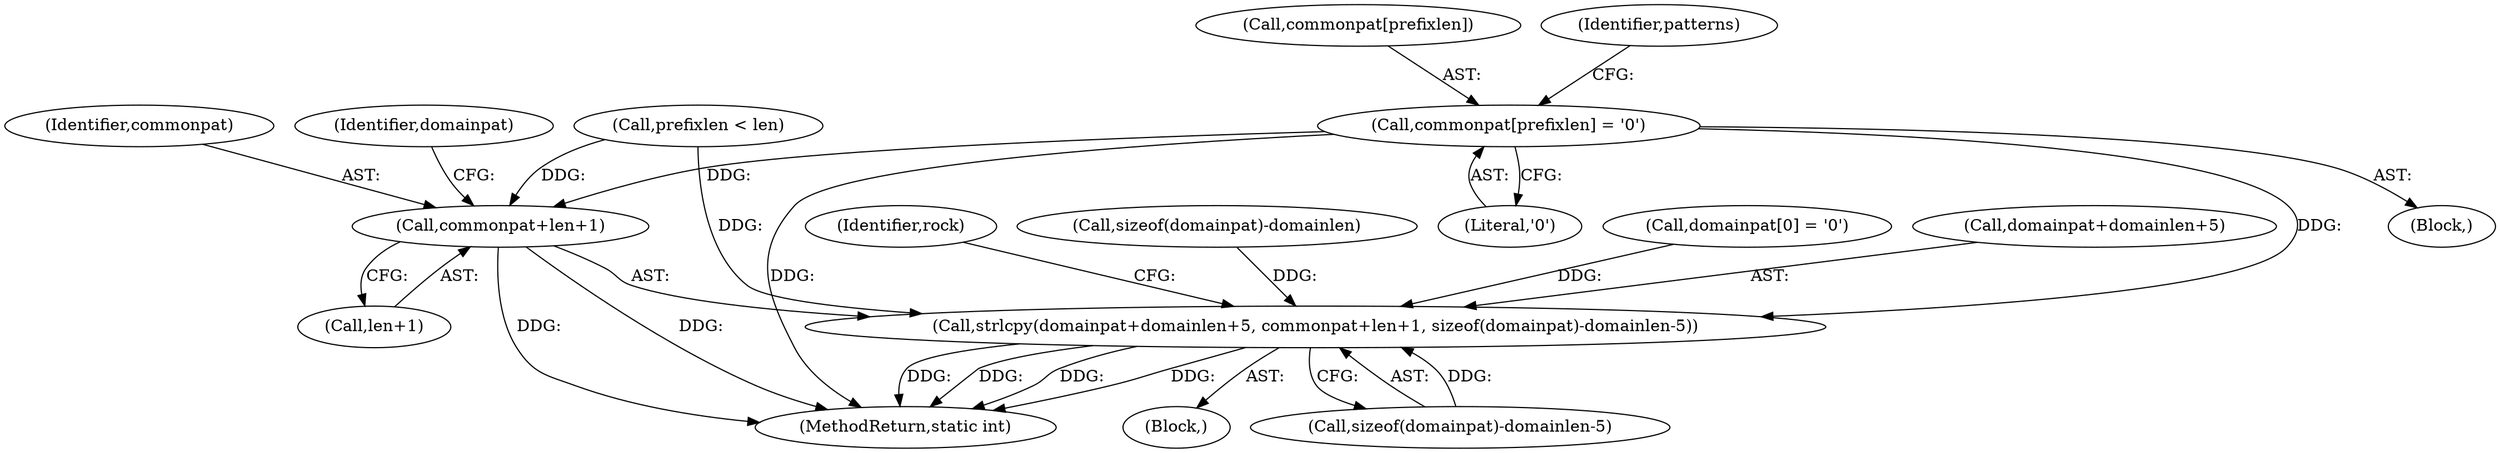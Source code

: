 digraph "0_cyrus-imapd_6bd33275368edfa71ae117de895488584678ac79@array" {
"1000403" [label="(Call,commonpat[prefixlen] = '\0')"];
"1000650" [label="(Call,strlcpy(domainpat+domainlen+5, commonpat+len+1, sizeof(domainpat)-domainlen-5))"];
"1000656" [label="(Call,commonpat+len+1)"];
"1000403" [label="(Call,commonpat[prefixlen] = '\0')"];
"1000651" [label="(Call,domainpat+domainlen+5)"];
"1000669" [label="(Identifier,rock)"];
"1000404" [label="(Call,commonpat[prefixlen])"];
"1000407" [label="(Literal,'\0')"];
"1000656" [label="(Call,commonpat+len+1)"];
"1000131" [label="(Block,)"];
"1000640" [label="(Block,)"];
"1000646" [label="(Call,sizeof(domainpat)-domainlen)"];
"1000650" [label="(Call,strlcpy(domainpat+domainlen+5, commonpat+len+1, sizeof(domainpat)-domainlen-5))"];
"1000657" [label="(Identifier,commonpat)"];
"1000663" [label="(Identifier,domainpat)"];
"1000236" [label="(Call,domainpat[0] = '\0')"];
"1000661" [label="(Call,sizeof(domainpat)-domainlen-5)"];
"1000658" [label="(Call,len+1)"];
"1000626" [label="(Call,prefixlen < len)"];
"1000772" [label="(MethodReturn,static int)"];
"1000411" [label="(Identifier,patterns)"];
"1000403" -> "1000131"  [label="AST: "];
"1000403" -> "1000407"  [label="CFG: "];
"1000404" -> "1000403"  [label="AST: "];
"1000407" -> "1000403"  [label="AST: "];
"1000411" -> "1000403"  [label="CFG: "];
"1000403" -> "1000772"  [label="DDG: "];
"1000403" -> "1000650"  [label="DDG: "];
"1000403" -> "1000656"  [label="DDG: "];
"1000650" -> "1000640"  [label="AST: "];
"1000650" -> "1000661"  [label="CFG: "];
"1000651" -> "1000650"  [label="AST: "];
"1000656" -> "1000650"  [label="AST: "];
"1000661" -> "1000650"  [label="AST: "];
"1000669" -> "1000650"  [label="CFG: "];
"1000650" -> "1000772"  [label="DDG: "];
"1000650" -> "1000772"  [label="DDG: "];
"1000650" -> "1000772"  [label="DDG: "];
"1000650" -> "1000772"  [label="DDG: "];
"1000236" -> "1000650"  [label="DDG: "];
"1000646" -> "1000650"  [label="DDG: "];
"1000626" -> "1000650"  [label="DDG: "];
"1000661" -> "1000650"  [label="DDG: "];
"1000656" -> "1000658"  [label="CFG: "];
"1000657" -> "1000656"  [label="AST: "];
"1000658" -> "1000656"  [label="AST: "];
"1000663" -> "1000656"  [label="CFG: "];
"1000656" -> "1000772"  [label="DDG: "];
"1000656" -> "1000772"  [label="DDG: "];
"1000626" -> "1000656"  [label="DDG: "];
}
